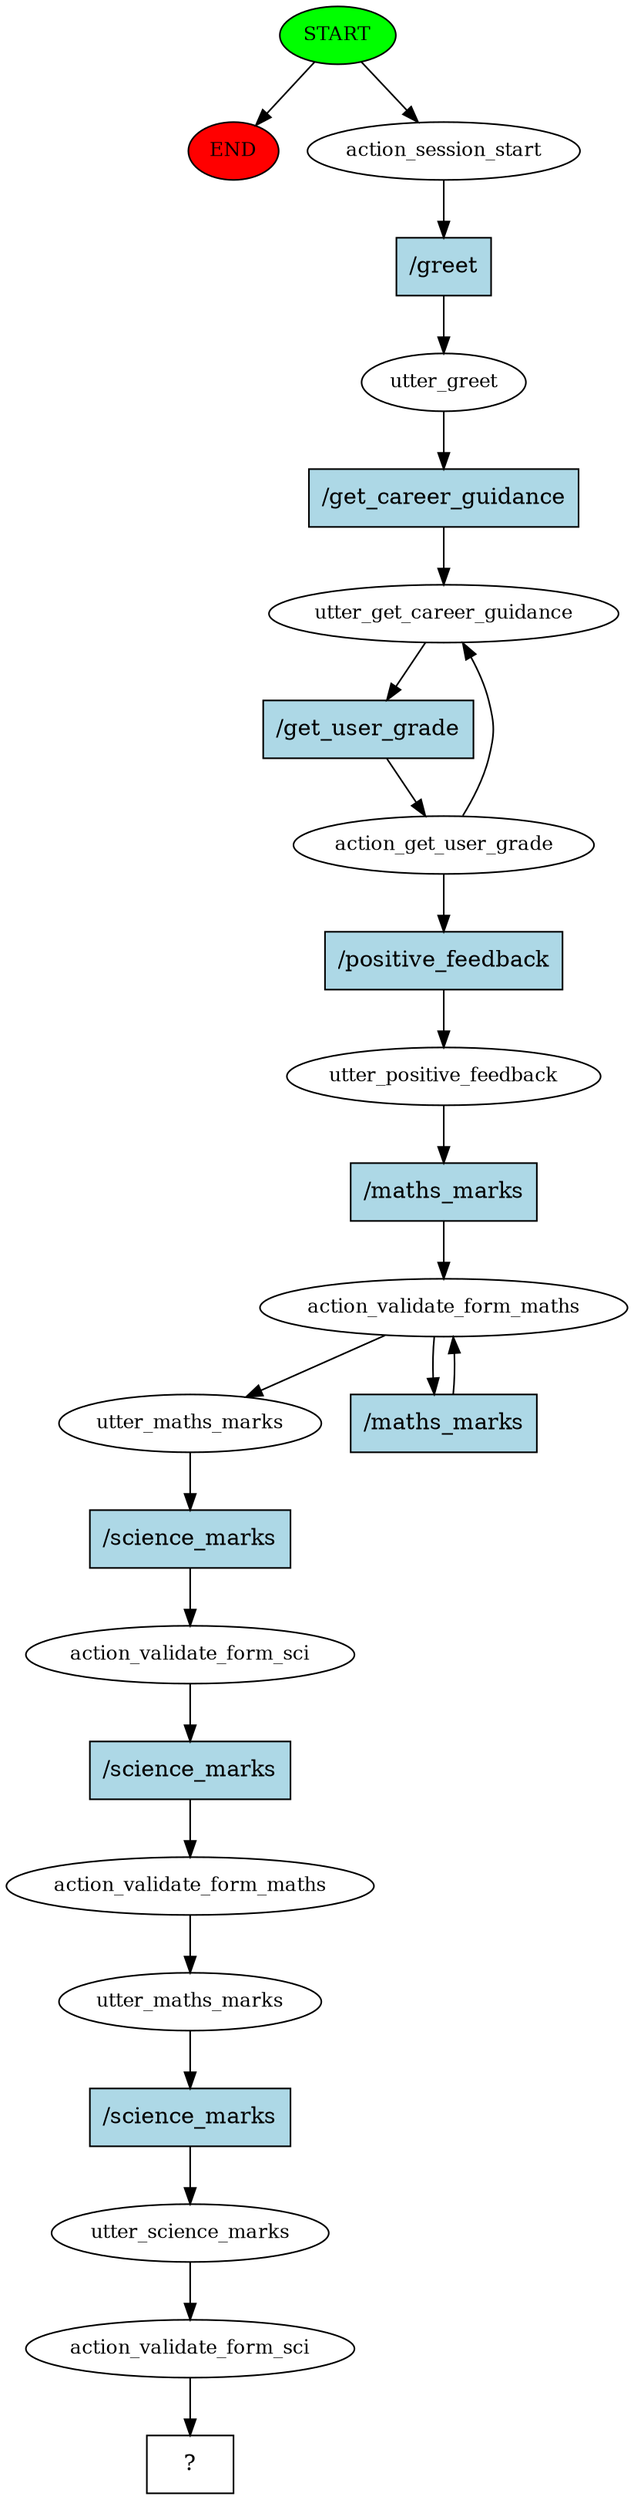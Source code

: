 digraph  {
0 [class="start active", fillcolor=green, fontsize=12, label=START, style=filled];
"-1" [class=end, fillcolor=red, fontsize=12, label=END, style=filled];
1 [class=active, fontsize=12, label=action_session_start];
2 [class=active, fontsize=12, label=utter_greet];
3 [class=active, fontsize=12, label=utter_get_career_guidance];
4 [class=active, fontsize=12, label=action_get_user_grade];
7 [class=active, fontsize=12, label=utter_positive_feedback];
8 [class=active, fontsize=12, label=action_validate_form_maths];
10 [class=active, fontsize=12, label=utter_maths_marks];
11 [class=active, fontsize=12, label=action_validate_form_sci];
12 [class=active, fontsize=12, label=action_validate_form_maths];
13 [class=active, fontsize=12, label=utter_maths_marks];
14 [class=active, fontsize=12, label=utter_science_marks];
15 [class=active, fontsize=12, label=action_validate_form_sci];
16 [class="intent dashed active", label="  ?  ", shape=rect];
17 [class="intent active", fillcolor=lightblue, label="/greet", shape=rect, style=filled];
18 [class="intent active", fillcolor=lightblue, label="/get_career_guidance", shape=rect, style=filled];
19 [class="intent active", fillcolor=lightblue, label="/get_user_grade", shape=rect, style=filled];
20 [class="intent active", fillcolor=lightblue, label="/positive_feedback", shape=rect, style=filled];
21 [class="intent active", fillcolor=lightblue, label="/maths_marks", shape=rect, style=filled];
22 [class="intent active", fillcolor=lightblue, label="/maths_marks", shape=rect, style=filled];
23 [class="intent active", fillcolor=lightblue, label="/science_marks", shape=rect, style=filled];
24 [class="intent active", fillcolor=lightblue, label="/science_marks", shape=rect, style=filled];
25 [class="intent active", fillcolor=lightblue, label="/science_marks", shape=rect, style=filled];
0 -> "-1"  [class="", key=NONE, label=""];
0 -> 1  [class=active, key=NONE, label=""];
1 -> 17  [class=active, key=0];
2 -> 18  [class=active, key=0];
3 -> 19  [class=active, key=0];
4 -> 3  [class=active, key=NONE, label=""];
4 -> 20  [class=active, key=0];
7 -> 21  [class=active, key=0];
8 -> 10  [class=active, key=NONE, label=""];
8 -> 22  [class=active, key=0];
10 -> 23  [class=active, key=0];
11 -> 24  [class=active, key=0];
12 -> 13  [class=active, key=NONE, label=""];
13 -> 25  [class=active, key=0];
14 -> 15  [class=active, key=NONE, label=""];
15 -> 16  [class=active, key=NONE, label=""];
17 -> 2  [class=active, key=0];
18 -> 3  [class=active, key=0];
19 -> 4  [class=active, key=0];
20 -> 7  [class=active, key=0];
21 -> 8  [class=active, key=0];
22 -> 8  [class=active, key=0];
23 -> 11  [class=active, key=0];
24 -> 12  [class=active, key=0];
25 -> 14  [class=active, key=0];
}
